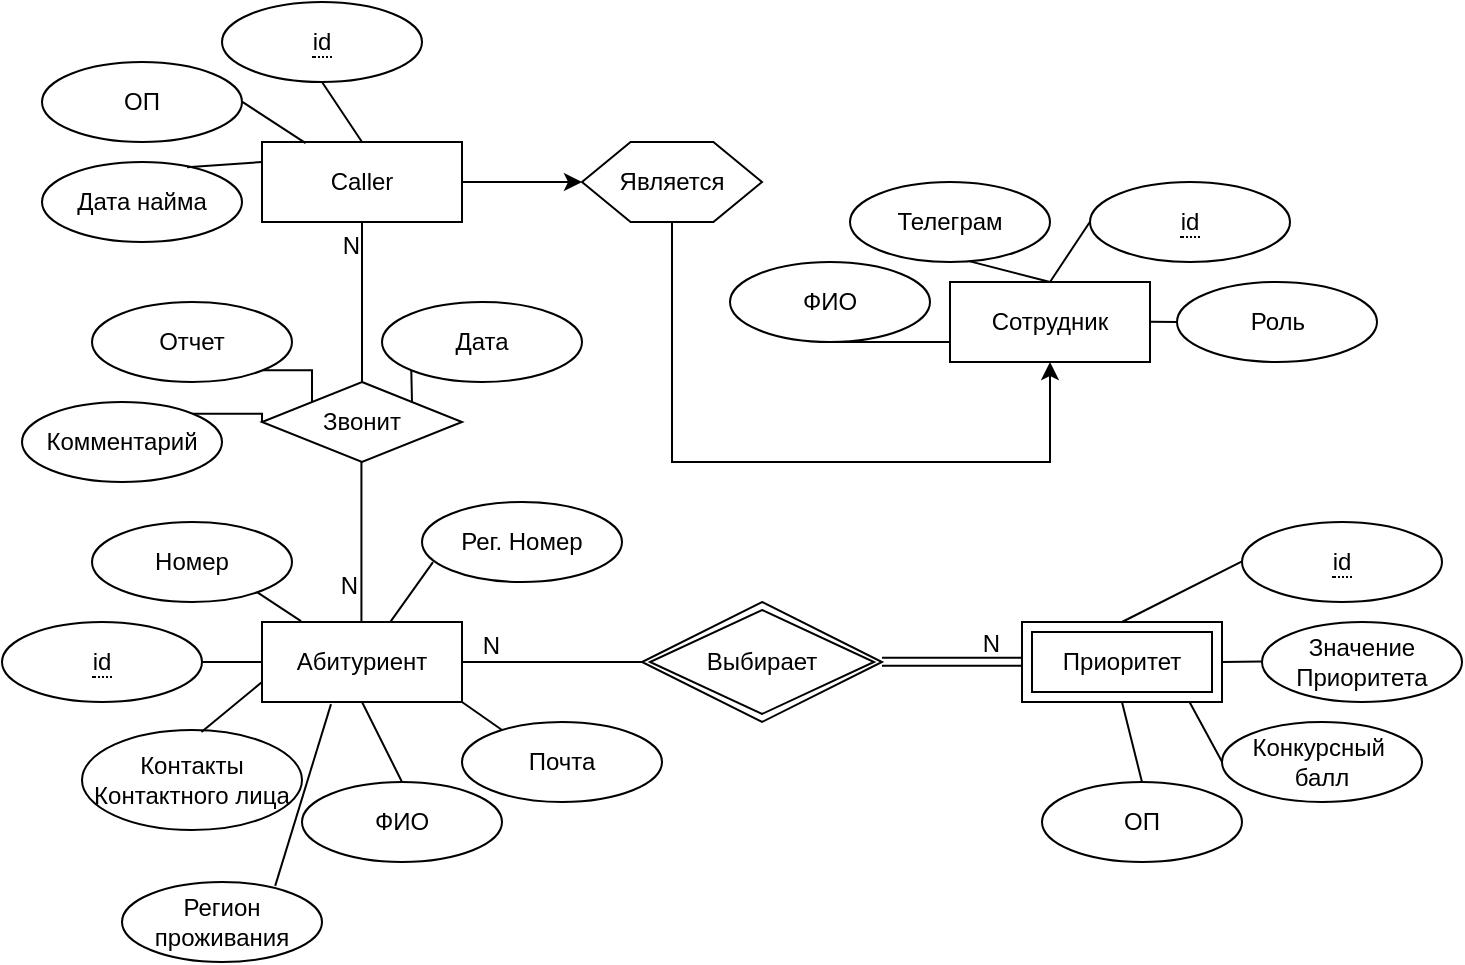 <mxfile version="24.8.6">
  <diagram name="Страница — 1" id="VQgUtAE3xBim7ZMWFobs">
    <mxGraphModel dx="1009" dy="573" grid="1" gridSize="10" guides="1" tooltips="1" connect="1" arrows="1" fold="1" page="1" pageScale="1" pageWidth="827" pageHeight="1169" math="0" shadow="0">
      <root>
        <mxCell id="0" />
        <mxCell id="1" parent="0" />
        <mxCell id="mtG67l30kHN1u1jISG1V-54" value="" style="verticalLabelPosition=bottom;verticalAlign=top;html=1;shape=hexagon;perimeter=hexagonPerimeter2;arcSize=6;size=0.27;" parent="1" vertex="1">
          <mxGeometry x="340" y="240" width="90" height="40" as="geometry" />
        </mxCell>
        <mxCell id="mtG67l30kHN1u1jISG1V-3" value="&lt;span style=&quot;border-bottom: 1px dotted&quot;&gt;id&lt;/span&gt;" style="ellipse;whiteSpace=wrap;html=1;align=center;" parent="1" vertex="1">
          <mxGeometry x="50" y="480" width="100" height="40" as="geometry" />
        </mxCell>
        <mxCell id="mtG67l30kHN1u1jISG1V-12" value="Звонит" style="shape=rhombus;perimeter=rhombusPerimeter;whiteSpace=wrap;html=1;align=center;" parent="1" vertex="1">
          <mxGeometry x="180" y="360" width="100" height="40" as="geometry" />
        </mxCell>
        <mxCell id="mtG67l30kHN1u1jISG1V-13" value="" style="endArrow=none;html=1;rounded=0;entryX=0.5;entryY=1;entryDx=0;entryDy=0;" parent="1" edge="1">
          <mxGeometry relative="1" as="geometry">
            <mxPoint x="230" y="360" as="sourcePoint" />
            <mxPoint x="230" y="280" as="targetPoint" />
          </mxGeometry>
        </mxCell>
        <mxCell id="mtG67l30kHN1u1jISG1V-14" value="N" style="resizable=0;html=1;whiteSpace=wrap;align=right;verticalAlign=bottom;" parent="mtG67l30kHN1u1jISG1V-13" connectable="0" vertex="1">
          <mxGeometry x="1" relative="1" as="geometry">
            <mxPoint y="20" as="offset" />
          </mxGeometry>
        </mxCell>
        <mxCell id="mtG67l30kHN1u1jISG1V-16" value="" style="endArrow=none;html=1;rounded=0;entryX=0.5;entryY=1;entryDx=0;entryDy=0;" parent="1" edge="1">
          <mxGeometry relative="1" as="geometry">
            <mxPoint x="229.71" y="480" as="sourcePoint" />
            <mxPoint x="229.71" y="400" as="targetPoint" />
          </mxGeometry>
        </mxCell>
        <mxCell id="mtG67l30kHN1u1jISG1V-17" value="N" style="resizable=0;html=1;whiteSpace=wrap;align=right;verticalAlign=bottom;" parent="mtG67l30kHN1u1jISG1V-16" connectable="0" vertex="1">
          <mxGeometry x="1" relative="1" as="geometry">
            <mxPoint y="70" as="offset" />
          </mxGeometry>
        </mxCell>
        <mxCell id="mtG67l30kHN1u1jISG1V-20" value="Приоритет" style="shape=ext;margin=3;double=1;whiteSpace=wrap;html=1;align=center;" parent="1" vertex="1">
          <mxGeometry x="560" y="480" width="100" height="40" as="geometry" />
        </mxCell>
        <mxCell id="mtG67l30kHN1u1jISG1V-63" style="edgeStyle=orthogonalEdgeStyle;rounded=0;orthogonalLoop=1;jettySize=auto;html=1;exitX=1;exitY=0.5;exitDx=0;exitDy=0;entryX=0;entryY=0.5;entryDx=0;entryDy=0;" parent="1" source="mtG67l30kHN1u1jISG1V-23" target="mtG67l30kHN1u1jISG1V-54" edge="1">
          <mxGeometry relative="1" as="geometry" />
        </mxCell>
        <mxCell id="mtG67l30kHN1u1jISG1V-23" value="Caller" style="whiteSpace=wrap;html=1;align=center;" parent="1" vertex="1">
          <mxGeometry x="180" y="240" width="100" height="40" as="geometry" />
        </mxCell>
        <mxCell id="mtG67l30kHN1u1jISG1V-24" value="Абитуриент" style="whiteSpace=wrap;html=1;align=center;" parent="1" vertex="1">
          <mxGeometry x="180" y="480" width="100" height="40" as="geometry" />
        </mxCell>
        <mxCell id="mtG67l30kHN1u1jISG1V-25" value="" style="shape=link;html=1;rounded=0;exitX=1;exitY=0.5;exitDx=0;exitDy=0;" parent="1" edge="1">
          <mxGeometry relative="1" as="geometry">
            <mxPoint x="490" y="499.88" as="sourcePoint" />
            <mxPoint x="560" y="499.88" as="targetPoint" />
          </mxGeometry>
        </mxCell>
        <mxCell id="mtG67l30kHN1u1jISG1V-27" value="N" style="resizable=0;html=1;whiteSpace=wrap;align=right;verticalAlign=bottom;" parent="mtG67l30kHN1u1jISG1V-25" connectable="0" vertex="1">
          <mxGeometry x="1" relative="1" as="geometry">
            <mxPoint x="-10" as="offset" />
          </mxGeometry>
        </mxCell>
        <mxCell id="mtG67l30kHN1u1jISG1V-28" value="Выбирает" style="shape=rhombus;double=1;perimeter=rhombusPerimeter;whiteSpace=wrap;html=1;align=center;" parent="1" vertex="1">
          <mxGeometry x="370" y="470" width="120" height="60" as="geometry" />
        </mxCell>
        <mxCell id="mtG67l30kHN1u1jISG1V-33" value="ФИО" style="ellipse;whiteSpace=wrap;html=1;align=center;" parent="1" vertex="1">
          <mxGeometry x="414" y="300" width="100" height="40" as="geometry" />
        </mxCell>
        <mxCell id="mtG67l30kHN1u1jISG1V-38" value="ОП" style="ellipse;whiteSpace=wrap;html=1;align=center;" parent="1" vertex="1">
          <mxGeometry x="570" y="560" width="100" height="40" as="geometry" />
        </mxCell>
        <mxCell id="mtG67l30kHN1u1jISG1V-39" value="Конкурсный&amp;nbsp;&lt;div&gt;балл&lt;/div&gt;" style="ellipse;whiteSpace=wrap;html=1;align=center;" parent="1" vertex="1">
          <mxGeometry x="660" y="530" width="100" height="40" as="geometry" />
        </mxCell>
        <mxCell id="mtG67l30kHN1u1jISG1V-40" value="Значение&lt;div&gt;Приоритета&lt;/div&gt;" style="ellipse;whiteSpace=wrap;html=1;align=center;" parent="1" vertex="1">
          <mxGeometry x="680" y="480" width="100" height="40" as="geometry" />
        </mxCell>
        <mxCell id="mtG67l30kHN1u1jISG1V-41" value="&lt;span style=&quot;border-bottom: 1px dotted&quot;&gt;id&lt;/span&gt;" style="ellipse;whiteSpace=wrap;html=1;align=center;" parent="1" vertex="1">
          <mxGeometry x="670" y="430" width="100" height="40" as="geometry" />
        </mxCell>
        <mxCell id="mtG67l30kHN1u1jISG1V-42" value="Контакты&lt;div&gt;Контактного лица&lt;/div&gt;" style="ellipse;whiteSpace=wrap;html=1;align=center;" parent="1" vertex="1">
          <mxGeometry x="90" y="534" width="110" height="50" as="geometry" />
        </mxCell>
        <mxCell id="mtG67l30kHN1u1jISG1V-43" value="ФИО" style="ellipse;whiteSpace=wrap;html=1;align=center;" parent="1" vertex="1">
          <mxGeometry x="200" y="560" width="100" height="40" as="geometry" />
        </mxCell>
        <mxCell id="mtG67l30kHN1u1jISG1V-44" value="Почта" style="ellipse;whiteSpace=wrap;html=1;align=center;" parent="1" vertex="1">
          <mxGeometry x="280" y="530" width="100" height="40" as="geometry" />
        </mxCell>
        <mxCell id="mtG67l30kHN1u1jISG1V-45" value="Номер" style="ellipse;whiteSpace=wrap;html=1;align=center;" parent="1" vertex="1">
          <mxGeometry x="95" y="430" width="100" height="40" as="geometry" />
        </mxCell>
        <mxCell id="mtG67l30kHN1u1jISG1V-46" value="Рег. Номер" style="ellipse;whiteSpace=wrap;html=1;align=center;" parent="1" vertex="1">
          <mxGeometry x="260" y="420" width="100" height="40" as="geometry" />
        </mxCell>
        <mxCell id="mtG67l30kHN1u1jISG1V-47" value="Регион проживания" style="ellipse;whiteSpace=wrap;html=1;align=center;" parent="1" vertex="1">
          <mxGeometry x="110" y="610" width="100" height="40" as="geometry" />
        </mxCell>
        <mxCell id="mtG67l30kHN1u1jISG1V-48" value="Телеграм" style="ellipse;whiteSpace=wrap;html=1;align=center;" parent="1" vertex="1">
          <mxGeometry x="474" y="260" width="100" height="40" as="geometry" />
        </mxCell>
        <mxCell id="mtG67l30kHN1u1jISG1V-49" value="Роль" style="ellipse;whiteSpace=wrap;html=1;align=center;" parent="1" vertex="1">
          <mxGeometry x="637.5" y="310" width="100" height="40" as="geometry" />
        </mxCell>
        <mxCell id="mtG67l30kHN1u1jISG1V-50" value="Дата найма" style="ellipse;whiteSpace=wrap;html=1;align=center;" parent="1" vertex="1">
          <mxGeometry x="70" y="250" width="100" height="40" as="geometry" />
        </mxCell>
        <mxCell id="mtG67l30kHN1u1jISG1V-51" value="ОП" style="ellipse;whiteSpace=wrap;html=1;align=center;" parent="1" vertex="1">
          <mxGeometry x="70" y="200" width="100" height="40" as="geometry" />
        </mxCell>
        <mxCell id="mtG67l30kHN1u1jISG1V-52" value="&lt;span style=&quot;border-bottom: 1px dotted&quot;&gt;id&lt;/span&gt;" style="ellipse;whiteSpace=wrap;html=1;align=center;" parent="1" vertex="1">
          <mxGeometry x="594" y="260" width="100" height="40" as="geometry" />
        </mxCell>
        <mxCell id="mtG67l30kHN1u1jISG1V-59" style="edgeStyle=orthogonalEdgeStyle;rounded=0;orthogonalLoop=1;jettySize=auto;html=1;endArrow=none;endFill=0;startArrow=classic;startFill=1;entryX=0.5;entryY=1;entryDx=0;entryDy=0;" parent="1" source="mtG67l30kHN1u1jISG1V-53" target="mtG67l30kHN1u1jISG1V-54" edge="1">
          <mxGeometry relative="1" as="geometry">
            <mxPoint x="390" y="260" as="targetPoint" />
            <Array as="points">
              <mxPoint x="574" y="400" />
              <mxPoint x="385" y="400" />
            </Array>
          </mxGeometry>
        </mxCell>
        <mxCell id="mtG67l30kHN1u1jISG1V-53" value="Сотрудник" style="whiteSpace=wrap;html=1;align=center;" parent="1" vertex="1">
          <mxGeometry x="524" y="310" width="100" height="40" as="geometry" />
        </mxCell>
        <mxCell id="mtG67l30kHN1u1jISG1V-56" value="" style="group" parent="1" vertex="1" connectable="0">
          <mxGeometry x="340" y="240" width="90" height="40" as="geometry" />
        </mxCell>
        <mxCell id="mtG67l30kHN1u1jISG1V-55" value="Является" style="text;html=1;align=center;verticalAlign=middle;whiteSpace=wrap;rounded=0;" parent="mtG67l30kHN1u1jISG1V-56" vertex="1">
          <mxGeometry x="18" y="10" width="54" height="20" as="geometry" />
        </mxCell>
        <mxCell id="mtG67l30kHN1u1jISG1V-66" value="" style="endArrow=none;html=1;rounded=0;entryX=0;entryY=0.5;entryDx=0;entryDy=0;" parent="1" target="mtG67l30kHN1u1jISG1V-28" edge="1">
          <mxGeometry relative="1" as="geometry">
            <mxPoint x="280" y="500" as="sourcePoint" />
            <mxPoint x="440" y="500" as="targetPoint" />
          </mxGeometry>
        </mxCell>
        <mxCell id="mtG67l30kHN1u1jISG1V-67" value="N" style="resizable=0;html=1;whiteSpace=wrap;align=right;verticalAlign=bottom;" parent="mtG67l30kHN1u1jISG1V-66" connectable="0" vertex="1">
          <mxGeometry x="1" relative="1" as="geometry">
            <mxPoint x="-70" as="offset" />
          </mxGeometry>
        </mxCell>
        <mxCell id="mtG67l30kHN1u1jISG1V-68" value="" style="endArrow=none;html=1;rounded=0;entryX=0.825;entryY=0.877;entryDx=0;entryDy=0;entryPerimeter=0;exitX=0.195;exitY=-0.012;exitDx=0;exitDy=0;exitPerimeter=0;" parent="1" source="mtG67l30kHN1u1jISG1V-24" target="mtG67l30kHN1u1jISG1V-45" edge="1">
          <mxGeometry width="50" height="50" relative="1" as="geometry">
            <mxPoint x="130" y="510" as="sourcePoint" />
            <mxPoint x="180" y="460" as="targetPoint" />
          </mxGeometry>
        </mxCell>
        <mxCell id="mtG67l30kHN1u1jISG1V-69" value="" style="endArrow=none;html=1;rounded=0;entryX=1;entryY=0.5;entryDx=0;entryDy=0;exitX=0;exitY=0.5;exitDx=0;exitDy=0;" parent="1" source="mtG67l30kHN1u1jISG1V-24" target="mtG67l30kHN1u1jISG1V-3" edge="1">
          <mxGeometry width="50" height="50" relative="1" as="geometry">
            <mxPoint x="210" y="490" as="sourcePoint" />
            <mxPoint x="188" y="475" as="targetPoint" />
          </mxGeometry>
        </mxCell>
        <mxCell id="mtG67l30kHN1u1jISG1V-70" value="" style="endArrow=none;html=1;rounded=0;entryX=0.543;entryY=0.02;entryDx=0;entryDy=0;exitX=0;exitY=0.75;exitDx=0;exitDy=0;entryPerimeter=0;" parent="1" source="mtG67l30kHN1u1jISG1V-24" target="mtG67l30kHN1u1jISG1V-42" edge="1">
          <mxGeometry width="50" height="50" relative="1" as="geometry">
            <mxPoint x="190" y="510" as="sourcePoint" />
            <mxPoint x="160" y="510" as="targetPoint" />
          </mxGeometry>
        </mxCell>
        <mxCell id="mtG67l30kHN1u1jISG1V-71" value="" style="endArrow=none;html=1;rounded=0;entryX=1;entryY=0.5;entryDx=0;entryDy=0;exitX=0.5;exitY=1;exitDx=0;exitDy=0;" parent="1" source="mtG67l30kHN1u1jISG1V-24" edge="1">
          <mxGeometry width="50" height="50" relative="1" as="geometry">
            <mxPoint x="280" y="560" as="sourcePoint" />
            <mxPoint x="250" y="560" as="targetPoint" />
          </mxGeometry>
        </mxCell>
        <mxCell id="mtG67l30kHN1u1jISG1V-72" value="" style="endArrow=none;html=1;rounded=0;entryX=0.766;entryY=0.048;entryDx=0;entryDy=0;exitX=0.345;exitY=1.027;exitDx=0;exitDy=0;exitPerimeter=0;entryPerimeter=0;" parent="1" source="mtG67l30kHN1u1jISG1V-24" target="mtG67l30kHN1u1jISG1V-47" edge="1">
          <mxGeometry width="50" height="50" relative="1" as="geometry">
            <mxPoint x="190" y="610" as="sourcePoint" />
            <mxPoint x="160" y="610" as="targetPoint" />
          </mxGeometry>
        </mxCell>
        <mxCell id="mtG67l30kHN1u1jISG1V-73" value="" style="endArrow=none;html=1;rounded=0;entryX=1;entryY=1;entryDx=0;entryDy=0;exitX=0;exitY=0.5;exitDx=0;exitDy=0;" parent="1" target="mtG67l30kHN1u1jISG1V-24" edge="1">
          <mxGeometry width="50" height="50" relative="1" as="geometry">
            <mxPoint x="300" y="534" as="sourcePoint" />
            <mxPoint x="270" y="534" as="targetPoint" />
          </mxGeometry>
        </mxCell>
        <mxCell id="mtG67l30kHN1u1jISG1V-74" value="" style="endArrow=none;html=1;rounded=0;entryX=0.641;entryY=0.001;entryDx=0;entryDy=0;exitX=0.055;exitY=0.752;exitDx=0;exitDy=0;exitPerimeter=0;entryPerimeter=0;" parent="1" source="mtG67l30kHN1u1jISG1V-46" target="mtG67l30kHN1u1jISG1V-24" edge="1">
          <mxGeometry width="50" height="50" relative="1" as="geometry">
            <mxPoint x="270" y="470" as="sourcePoint" />
            <mxPoint x="240" y="470" as="targetPoint" />
          </mxGeometry>
        </mxCell>
        <mxCell id="mtG67l30kHN1u1jISG1V-75" value="" style="endArrow=none;html=1;rounded=0;entryX=0.725;entryY=0.067;entryDx=0;entryDy=0;exitX=0;exitY=0.5;exitDx=0;exitDy=0;entryPerimeter=0;" parent="1" target="mtG67l30kHN1u1jISG1V-50" edge="1">
          <mxGeometry width="50" height="50" relative="1" as="geometry">
            <mxPoint x="180" y="250" as="sourcePoint" />
            <mxPoint x="150" y="250" as="targetPoint" />
          </mxGeometry>
        </mxCell>
        <mxCell id="mtG67l30kHN1u1jISG1V-76" value="" style="endArrow=none;html=1;rounded=0;entryX=1;entryY=0.5;entryDx=0;entryDy=0;exitX=0.218;exitY=0.014;exitDx=0;exitDy=0;exitPerimeter=0;" parent="1" source="mtG67l30kHN1u1jISG1V-23" edge="1">
          <mxGeometry width="50" height="50" relative="1" as="geometry">
            <mxPoint x="200" y="219.84" as="sourcePoint" />
            <mxPoint x="170" y="219.84" as="targetPoint" />
          </mxGeometry>
        </mxCell>
        <mxCell id="mtG67l30kHN1u1jISG1V-77" value="" style="endArrow=none;html=1;rounded=0;entryX=1;entryY=0.5;entryDx=0;entryDy=0;exitX=0;exitY=0.75;exitDx=0;exitDy=0;" parent="1" source="mtG67l30kHN1u1jISG1V-53" edge="1">
          <mxGeometry width="50" height="50" relative="1" as="geometry">
            <mxPoint x="494" y="340" as="sourcePoint" />
            <mxPoint x="464" y="340" as="targetPoint" />
          </mxGeometry>
        </mxCell>
        <mxCell id="mtG67l30kHN1u1jISG1V-78" value="" style="endArrow=none;html=1;rounded=0;entryX=1;entryY=0.5;entryDx=0;entryDy=0;exitX=0.5;exitY=0;exitDx=0;exitDy=0;" parent="1" source="mtG67l30kHN1u1jISG1V-53" edge="1">
          <mxGeometry width="50" height="50" relative="1" as="geometry">
            <mxPoint x="594" y="299.68" as="sourcePoint" />
            <mxPoint x="534" y="299.68" as="targetPoint" />
          </mxGeometry>
        </mxCell>
        <mxCell id="mtG67l30kHN1u1jISG1V-80" value="" style="endArrow=none;html=1;rounded=0;entryX=0.5;entryY=0;entryDx=0;entryDy=0;exitX=0;exitY=0.75;exitDx=0;exitDy=0;" parent="1" target="mtG67l30kHN1u1jISG1V-53" edge="1">
          <mxGeometry width="50" height="50" relative="1" as="geometry">
            <mxPoint x="594" y="279.84" as="sourcePoint" />
            <mxPoint x="534" y="279.84" as="targetPoint" />
          </mxGeometry>
        </mxCell>
        <mxCell id="mtG67l30kHN1u1jISG1V-81" value="" style="endArrow=none;html=1;rounded=0;entryX=1;entryY=0.5;entryDx=0;entryDy=0;exitX=0;exitY=0.5;exitDx=0;exitDy=0;" parent="1" source="mtG67l30kHN1u1jISG1V-49" edge="1">
          <mxGeometry width="50" height="50" relative="1" as="geometry">
            <mxPoint x="684" y="329.84" as="sourcePoint" />
            <mxPoint x="624" y="329.84" as="targetPoint" />
          </mxGeometry>
        </mxCell>
        <mxCell id="mtG67l30kHN1u1jISG1V-82" value="" style="endArrow=none;html=1;rounded=0;entryX=0.5;entryY=0;entryDx=0;entryDy=0;exitX=0;exitY=0.75;exitDx=0;exitDy=0;" parent="1" target="mtG67l30kHN1u1jISG1V-20" edge="1">
          <mxGeometry width="50" height="50" relative="1" as="geometry">
            <mxPoint x="670" y="449.72" as="sourcePoint" />
            <mxPoint x="610" y="449.72" as="targetPoint" />
          </mxGeometry>
        </mxCell>
        <mxCell id="mtG67l30kHN1u1jISG1V-83" value="" style="endArrow=none;html=1;rounded=0;exitX=0;exitY=0.75;exitDx=0;exitDy=0;" parent="1" edge="1">
          <mxGeometry width="50" height="50" relative="1" as="geometry">
            <mxPoint x="680" y="499.72" as="sourcePoint" />
            <mxPoint x="660" y="500" as="targetPoint" />
          </mxGeometry>
        </mxCell>
        <mxCell id="mtG67l30kHN1u1jISG1V-84" value="" style="endArrow=none;html=1;rounded=0;exitX=0;exitY=0.75;exitDx=0;exitDy=0;entryX=0.839;entryY=1.007;entryDx=0;entryDy=0;entryPerimeter=0;" parent="1" target="mtG67l30kHN1u1jISG1V-20" edge="1">
          <mxGeometry width="50" height="50" relative="1" as="geometry">
            <mxPoint x="660" y="549.84" as="sourcePoint" />
            <mxPoint x="640" y="550.12" as="targetPoint" />
          </mxGeometry>
        </mxCell>
        <mxCell id="mtG67l30kHN1u1jISG1V-85" value="" style="endArrow=none;html=1;rounded=0;exitX=0.5;exitY=1;exitDx=0;exitDy=0;entryX=0.5;entryY=0;entryDx=0;entryDy=0;" parent="1" source="mtG67l30kHN1u1jISG1V-20" target="mtG67l30kHN1u1jISG1V-38" edge="1">
          <mxGeometry width="50" height="50" relative="1" as="geometry">
            <mxPoint x="700" y="519.72" as="sourcePoint" />
            <mxPoint x="680" y="520" as="targetPoint" />
          </mxGeometry>
        </mxCell>
        <mxCell id="mtG67l30kHN1u1jISG1V-60" style="edgeStyle=orthogonalEdgeStyle;rounded=0;orthogonalLoop=1;jettySize=auto;html=1;exitX=0;exitY=0.75;exitDx=0;exitDy=0;entryX=0;entryY=0.75;entryDx=0;entryDy=0;" parent="1" source="mtG67l30kHN1u1jISG1V-54" target="mtG67l30kHN1u1jISG1V-54" edge="1">
          <mxGeometry relative="1" as="geometry" />
        </mxCell>
        <mxCell id="NLQN6GHsFbfPHmtglR9Z-2" value="&lt;span style=&quot;border-bottom: 1px dotted&quot;&gt;id&lt;/span&gt;" style="ellipse;whiteSpace=wrap;html=1;align=center;" parent="1" vertex="1">
          <mxGeometry x="160" y="170" width="100" height="40" as="geometry" />
        </mxCell>
        <mxCell id="NLQN6GHsFbfPHmtglR9Z-5" value="" style="endArrow=none;html=1;rounded=0;entryX=0.5;entryY=1;entryDx=0;entryDy=0;exitX=0.5;exitY=0;exitDx=0;exitDy=0;" parent="1" source="mtG67l30kHN1u1jISG1V-23" target="NLQN6GHsFbfPHmtglR9Z-2" edge="1">
          <mxGeometry width="50" height="50" relative="1" as="geometry">
            <mxPoint x="280" y="250" as="sourcePoint" />
            <mxPoint x="330" y="200" as="targetPoint" />
          </mxGeometry>
        </mxCell>
        <mxCell id="lDImD8A5-uOXKtGopaW9-6" style="edgeStyle=orthogonalEdgeStyle;rounded=0;orthogonalLoop=1;jettySize=auto;html=1;exitX=1;exitY=0;exitDx=0;exitDy=0;entryX=0;entryY=0.5;entryDx=0;entryDy=0;endArrow=none;endFill=0;" edge="1" parent="1" source="lDImD8A5-uOXKtGopaW9-1" target="mtG67l30kHN1u1jISG1V-12">
          <mxGeometry relative="1" as="geometry" />
        </mxCell>
        <mxCell id="lDImD8A5-uOXKtGopaW9-1" value="Комментарий" style="ellipse;whiteSpace=wrap;html=1;align=center;" vertex="1" parent="1">
          <mxGeometry x="60" y="370" width="100" height="40" as="geometry" />
        </mxCell>
        <mxCell id="lDImD8A5-uOXKtGopaW9-5" style="edgeStyle=orthogonalEdgeStyle;rounded=0;orthogonalLoop=1;jettySize=auto;html=1;exitX=1;exitY=1;exitDx=0;exitDy=0;entryX=0;entryY=0;entryDx=0;entryDy=0;endArrow=none;endFill=0;" edge="1" parent="1" source="lDImD8A5-uOXKtGopaW9-2" target="mtG67l30kHN1u1jISG1V-12">
          <mxGeometry relative="1" as="geometry" />
        </mxCell>
        <mxCell id="lDImD8A5-uOXKtGopaW9-2" value="Отчет" style="ellipse;whiteSpace=wrap;html=1;align=center;" vertex="1" parent="1">
          <mxGeometry x="95" y="320" width="100" height="40" as="geometry" />
        </mxCell>
        <mxCell id="lDImD8A5-uOXKtGopaW9-4" style="edgeStyle=orthogonalEdgeStyle;rounded=0;orthogonalLoop=1;jettySize=auto;html=1;exitX=0;exitY=1;exitDx=0;exitDy=0;entryX=1;entryY=0;entryDx=0;entryDy=0;endArrow=none;endFill=0;" edge="1" parent="1" source="lDImD8A5-uOXKtGopaW9-3" target="mtG67l30kHN1u1jISG1V-12">
          <mxGeometry relative="1" as="geometry" />
        </mxCell>
        <mxCell id="lDImD8A5-uOXKtGopaW9-3" value="Дата" style="ellipse;whiteSpace=wrap;html=1;align=center;" vertex="1" parent="1">
          <mxGeometry x="240" y="320" width="100" height="40" as="geometry" />
        </mxCell>
      </root>
    </mxGraphModel>
  </diagram>
</mxfile>
